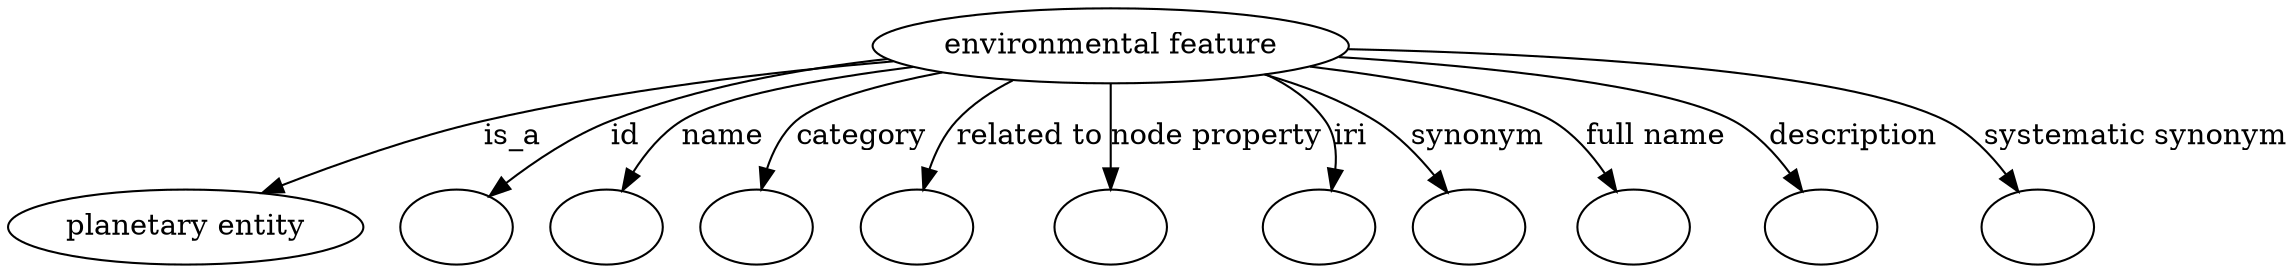 digraph {
	graph [bb="0,0,925.29,122"];
	node [label="\N"];
	"environmental feature"	 [height=0.5,
		label="environmental feature",
		pos="465.36,104",
		width=2.4428];
	"planetary entity"	 [height=0.5,
		pos="65.357,18",
		width=1.8155];
	"environmental feature" -> "planetary entity"	 [label=is_a,
		lp="222.63,61",
		pos="e,102.45,32.947 384.94,96.595 334.48,90.974 268.31,81.816 210.81,68 177.13,59.909 140.24,47.181 112.04,36.592"];
	id	 [color=black,
		height=0.5,
		label="",
		pos="175.36,18",
		width=0.75];
	"environmental feature" -> id	 [color=black,
		label=id,
		lp="274.8,61",
		pos="e,194.87,30.818 387.72,95.499 350.88,90.037 306.67,81.379 268.47,68 245.61,59.996 221.57,46.954 203.64,36.196",
		style=solid];
	name	 [color=black,
		height=0.5,
		label="",
		pos="247.36,18",
		width=0.75];
	"environmental feature" -> name	 [color=black,
		label=name,
		lp="318.52,61",
		pos="e,260.89,33.896 388.24,95.208 360.31,89.914 329.22,81.464 303.04,68 290.09,61.343 277.81,50.935 268.1,41.334",
		style=solid];
	category	 [color=black,
		height=0.5,
		label="",
		pos="319.36,18",
		width=0.75];
	"environmental feature" -> category	 [color=black,
		label=category,
		lp="373.45,61",
		pos="e,325.96,35.537 398.27,92.226 381.02,86.892 363.35,79.168 349.16,68 341.35,61.849 335.14,53.039 330.45,44.523",
		style=solid];
	"related to"	 [color=black,
		height=0.5,
		label="",
		pos="391.36,18",
		width=0.75];
	"environmental feature" -> "related to"	 [color=black,
		label="related to",
		lp="435.59,61",
		pos="e,394.64,36.08 431.06,87.26 422.92,82.006 414.88,75.563 408.88,68 403.8,61.584 400.13,53.586 397.51,45.882",
		style=solid];
	"node property"	 [color=black,
		height=0.5,
		label="",
		pos="464.36,18",
		width=0.75];
	"environmental feature" -> "node property"	 [color=black,
		label="node property",
		lp="504.43,61",
		pos="e,464.57,36.212 465.14,85.762 465.01,74.36 464.84,59.434 464.69,46.494",
		style=solid];
	iri	 [color=black,
		height=0.5,
		label="",
		pos="536.36,18",
		width=0.75];
	"environmental feature" -> iri	 [color=black,
		label=iri,
		lp="554.58,61",
		pos="e,544.76,35.429 519.22,89.509 529.18,84.346 538.32,77.38 544.36,68 548.66,61.317 548.92,53.12 547.47,45.311",
		style=solid];
	synonym	 [color=black,
		height=0.5,
		label="",
		pos="608.36,18",
		width=0.75];
	"environmental feature" -> synonym	 [color=black,
		label=synonym,
		lp="606.03,61",
		pos="e,596.98,34.815 519.62,89.743 534.85,84.324 550.91,77.177 564.36,68 574.3,61.212 583.44,51.674 590.77,42.746",
		style=solid];
	"full name"	 [color=black,
		height=0.5,
		label="",
		pos="680.36,18",
		width=0.75];
	"environmental feature" -> "full name"	 [color=black,
		label="full name",
		lp="679.99,61",
		pos="e,669.39,34.942 536.92,93.391 575.47,86.79 618.5,77.725 635.36,68 646.04,61.833 655.58,52.24 663.08,43.099",
		style=solid];
	description	 [color=black,
		height=0.5,
		label="",
		pos="754.36,18",
		width=0.75];
	"environmental feature" -> description	 [color=black,
		label=description,
		lp="759.46,61",
		pos="e,744.2,34.736 548.46,97.926 608.26,92.416 683.01,82.85 710.36,68 721.25,62.085 730.73,52.358 738.08,43.047",
		style=solid];
	"systematic synonym"	 [color=black,
		height=0.5,
		label="",
		pos="839.36,18",
		width=0.75];
	"environmental feature" -> "systematic synonym"	 [color=black,
		label="systematic synonym",
		lp="868.32,61",
		pos="e,828.97,34.902 552.58,101.43 635.53,97.755 753.51,88.928 794.36,68 805.61,62.234 815.4,52.4 822.94,42.971",
		style=solid];
}
